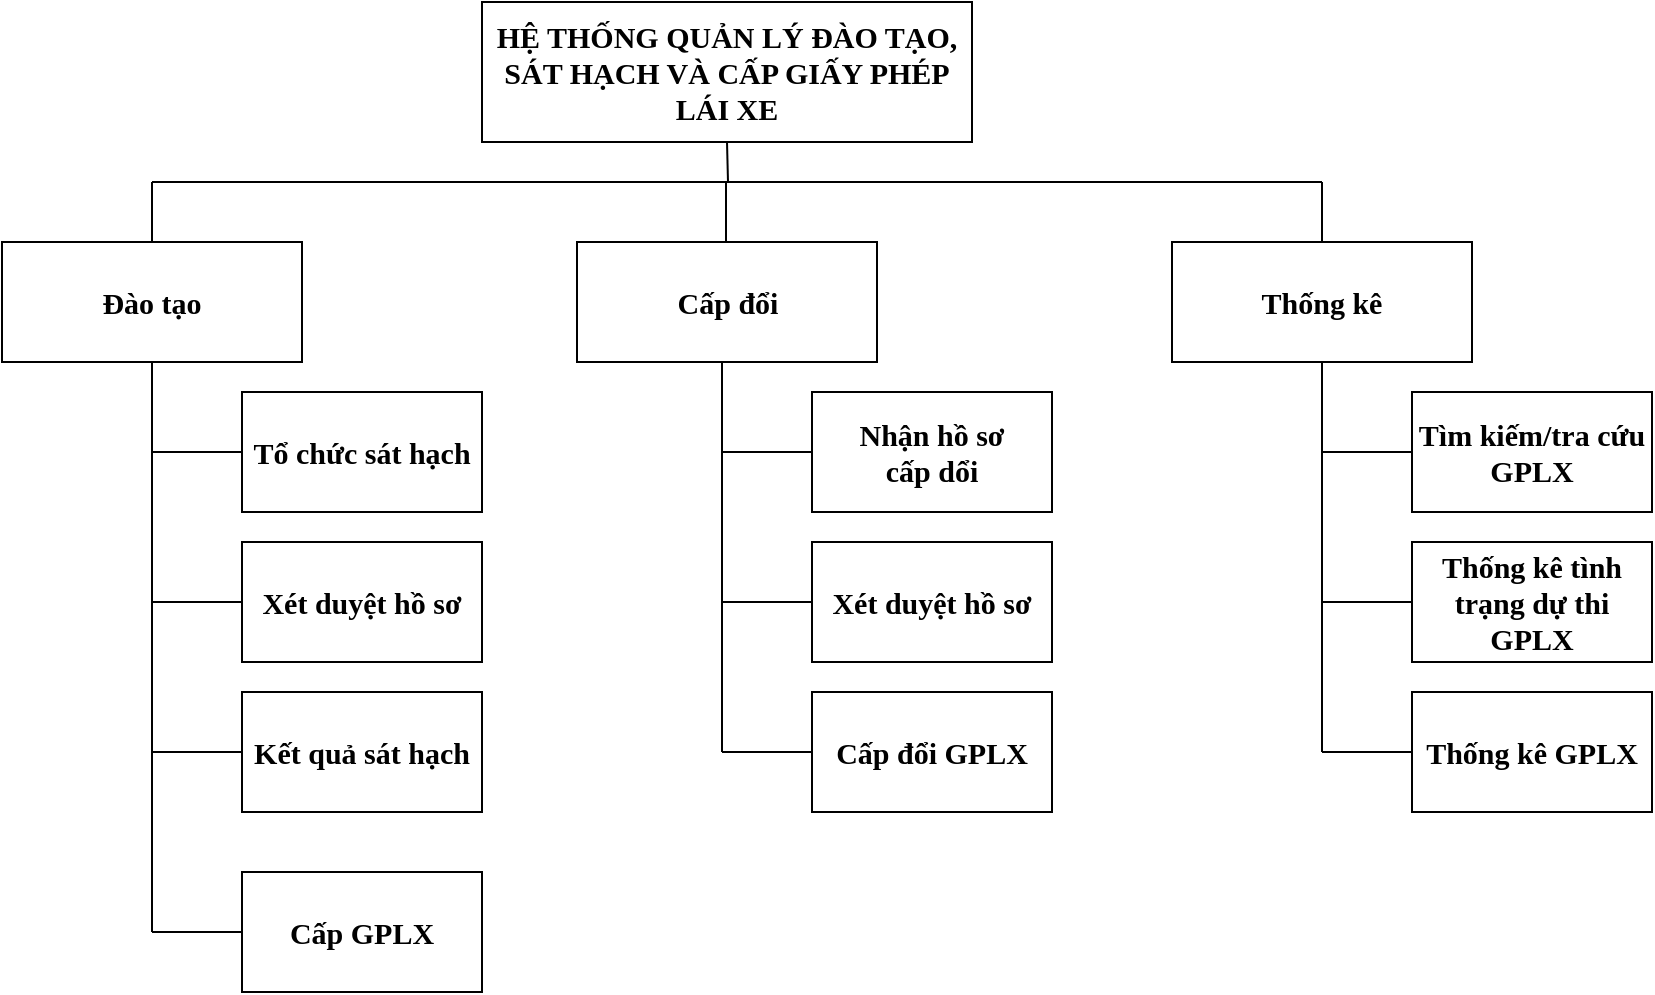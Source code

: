 <mxfile version="15.8.3" type="google"><diagram id="W8qV2XwjbVdihnd1E69C" name="Page-1"><mxGraphModel dx="1021" dy="462" grid="1" gridSize="15" guides="1" tooltips="1" connect="1" arrows="1" fold="1" page="1" pageScale="1" pageWidth="827" pageHeight="1169" math="0" shadow="0"><root><mxCell id="0"/><mxCell id="1" parent="0"/><mxCell id="uv3ZUAfslOtEgnqjgBQI-1" value="HỆ THỐNG QUẢN LÝ ĐÀO TẠO, SÁT HẠCH VÀ CẤP GIẤY PHÉP LÁI XE" style="rounded=0;whiteSpace=wrap;html=1;fontFamily=Times New Roman;fontSize=15;fontStyle=1" vertex="1" parent="1"><mxGeometry x="300" y="90" width="245" height="70" as="geometry"/></mxCell><mxCell id="uv3ZUAfslOtEgnqjgBQI-2" value="" style="endArrow=none;html=1;rounded=0;fontFamily=Times New Roman;fontSize=15;entryX=0.5;entryY=1;entryDx=0;entryDy=0;" edge="1" parent="1" target="uv3ZUAfslOtEgnqjgBQI-1"><mxGeometry width="50" height="50" relative="1" as="geometry"><mxPoint x="423" y="180" as="sourcePoint"/><mxPoint x="425" y="195" as="targetPoint"/></mxGeometry></mxCell><mxCell id="uv3ZUAfslOtEgnqjgBQI-3" value="" style="endArrow=none;html=1;rounded=0;fontFamily=Times New Roman;fontSize=15;" edge="1" parent="1"><mxGeometry width="50" height="50" relative="1" as="geometry"><mxPoint x="135" y="180" as="sourcePoint"/><mxPoint x="720" y="180" as="targetPoint"/></mxGeometry></mxCell><mxCell id="uv3ZUAfslOtEgnqjgBQI-4" value="" style="endArrow=none;html=1;rounded=0;fontFamily=Times New Roman;fontSize=15;" edge="1" parent="1"><mxGeometry width="50" height="50" relative="1" as="geometry"><mxPoint x="135" y="210" as="sourcePoint"/><mxPoint x="135" y="180" as="targetPoint"/></mxGeometry></mxCell><mxCell id="uv3ZUAfslOtEgnqjgBQI-5" value="" style="endArrow=none;html=1;rounded=0;fontFamily=Times New Roman;fontSize=15;" edge="1" parent="1"><mxGeometry width="50" height="50" relative="1" as="geometry"><mxPoint x="422" y="210" as="sourcePoint"/><mxPoint x="422" y="180" as="targetPoint"/></mxGeometry></mxCell><mxCell id="uv3ZUAfslOtEgnqjgBQI-6" value="" style="endArrow=none;html=1;rounded=0;fontFamily=Times New Roman;fontSize=15;" edge="1" parent="1"><mxGeometry width="50" height="50" relative="1" as="geometry"><mxPoint x="720" y="210" as="sourcePoint"/><mxPoint x="720" y="180" as="targetPoint"/></mxGeometry></mxCell><mxCell id="uv3ZUAfslOtEgnqjgBQI-7" value="Đào tạo" style="rounded=0;whiteSpace=wrap;html=1;fontFamily=Times New Roman;fontSize=15;fontStyle=1" vertex="1" parent="1"><mxGeometry x="60" y="210" width="150" height="60" as="geometry"/></mxCell><mxCell id="uv3ZUAfslOtEgnqjgBQI-12" value="" style="endArrow=none;html=1;rounded=0;fontFamily=Times New Roman;fontSize=15;entryX=0.5;entryY=1;entryDx=0;entryDy=0;" edge="1" parent="1" target="uv3ZUAfslOtEgnqjgBQI-7"><mxGeometry width="50" height="50" relative="1" as="geometry"><mxPoint x="135" y="555" as="sourcePoint"/><mxPoint x="425" y="345" as="targetPoint"/></mxGeometry></mxCell><mxCell id="uv3ZUAfslOtEgnqjgBQI-14" value="" style="endArrow=none;html=1;rounded=0;fontFamily=Times New Roman;fontSize=15;" edge="1" parent="1"><mxGeometry width="50" height="50" relative="1" as="geometry"><mxPoint x="135" y="315" as="sourcePoint"/><mxPoint x="180" y="315" as="targetPoint"/></mxGeometry></mxCell><mxCell id="uv3ZUAfslOtEgnqjgBQI-15" value="Tổ chức sát hạch" style="rounded=0;whiteSpace=wrap;html=1;fontFamily=Times New Roman;fontSize=15;fontStyle=1" vertex="1" parent="1"><mxGeometry x="180" y="285" width="120" height="60" as="geometry"/></mxCell><mxCell id="uv3ZUAfslOtEgnqjgBQI-16" value="" style="endArrow=none;html=1;rounded=0;fontFamily=Times New Roman;fontSize=15;" edge="1" parent="1"><mxGeometry width="50" height="50" relative="1" as="geometry"><mxPoint x="135" y="390" as="sourcePoint"/><mxPoint x="180" y="390" as="targetPoint"/></mxGeometry></mxCell><mxCell id="uv3ZUAfslOtEgnqjgBQI-17" value="Xét duyệt hồ sơ" style="rounded=0;whiteSpace=wrap;html=1;fontFamily=Times New Roman;fontSize=15;fontStyle=1" vertex="1" parent="1"><mxGeometry x="180" y="360" width="120" height="60" as="geometry"/></mxCell><mxCell id="uv3ZUAfslOtEgnqjgBQI-18" value="" style="endArrow=none;html=1;rounded=0;fontFamily=Times New Roman;fontSize=15;" edge="1" parent="1"><mxGeometry width="50" height="50" relative="1" as="geometry"><mxPoint x="135" y="465" as="sourcePoint"/><mxPoint x="180" y="465" as="targetPoint"/></mxGeometry></mxCell><mxCell id="uv3ZUAfslOtEgnqjgBQI-19" value="Kết quả sát hạch" style="rounded=0;whiteSpace=wrap;html=1;fontFamily=Times New Roman;fontSize=15;fontStyle=1" vertex="1" parent="1"><mxGeometry x="180" y="435" width="120" height="60" as="geometry"/></mxCell><mxCell id="uv3ZUAfslOtEgnqjgBQI-21" value="" style="endArrow=none;html=1;rounded=0;fontFamily=Times New Roman;fontSize=15;" edge="1" parent="1"><mxGeometry width="50" height="50" relative="1" as="geometry"><mxPoint x="135" y="555" as="sourcePoint"/><mxPoint x="180" y="555" as="targetPoint"/></mxGeometry></mxCell><mxCell id="uv3ZUAfslOtEgnqjgBQI-22" value="Cấp GPLX" style="rounded=0;whiteSpace=wrap;html=1;fontFamily=Times New Roman;fontSize=15;fontStyle=1" vertex="1" parent="1"><mxGeometry x="180" y="525" width="120" height="60" as="geometry"/></mxCell><mxCell id="uv3ZUAfslOtEgnqjgBQI-23" value="Cấp đổi" style="rounded=0;whiteSpace=wrap;html=1;fontFamily=Times New Roman;fontSize=15;fontStyle=1" vertex="1" parent="1"><mxGeometry x="347.5" y="210" width="150" height="60" as="geometry"/></mxCell><mxCell id="uv3ZUAfslOtEgnqjgBQI-24" value="" style="endArrow=none;html=1;rounded=0;fontFamily=Times New Roman;fontSize=15;entryX=0.5;entryY=1;entryDx=0;entryDy=0;" edge="1" parent="1"><mxGeometry width="50" height="50" relative="1" as="geometry"><mxPoint x="420" y="465" as="sourcePoint"/><mxPoint x="420" y="270" as="targetPoint"/></mxGeometry></mxCell><mxCell id="uv3ZUAfslOtEgnqjgBQI-25" value="" style="endArrow=none;html=1;rounded=0;fontFamily=Times New Roman;fontSize=15;" edge="1" parent="1"><mxGeometry width="50" height="50" relative="1" as="geometry"><mxPoint x="420" y="315" as="sourcePoint"/><mxPoint x="465" y="315" as="targetPoint"/></mxGeometry></mxCell><mxCell id="uv3ZUAfslOtEgnqjgBQI-26" value="Nhận hồ sơ &lt;br&gt;cấp dổi" style="rounded=0;whiteSpace=wrap;html=1;fontFamily=Times New Roman;fontSize=15;fontStyle=1" vertex="1" parent="1"><mxGeometry x="465" y="285" width="120" height="60" as="geometry"/></mxCell><mxCell id="uv3ZUAfslOtEgnqjgBQI-27" value="" style="endArrow=none;html=1;rounded=0;fontFamily=Times New Roman;fontSize=15;" edge="1" parent="1"><mxGeometry width="50" height="50" relative="1" as="geometry"><mxPoint x="420" y="390" as="sourcePoint"/><mxPoint x="465" y="390" as="targetPoint"/></mxGeometry></mxCell><mxCell id="uv3ZUAfslOtEgnqjgBQI-28" value="Xét duyệt hồ sơ" style="rounded=0;whiteSpace=wrap;html=1;fontFamily=Times New Roman;fontSize=15;fontStyle=1" vertex="1" parent="1"><mxGeometry x="465" y="360" width="120" height="60" as="geometry"/></mxCell><mxCell id="uv3ZUAfslOtEgnqjgBQI-29" value="" style="endArrow=none;html=1;rounded=0;fontFamily=Times New Roman;fontSize=15;" edge="1" parent="1"><mxGeometry width="50" height="50" relative="1" as="geometry"><mxPoint x="420" y="465" as="sourcePoint"/><mxPoint x="465" y="465" as="targetPoint"/></mxGeometry></mxCell><mxCell id="uv3ZUAfslOtEgnqjgBQI-30" value="Cấp đổi GPLX" style="rounded=0;whiteSpace=wrap;html=1;fontFamily=Times New Roman;fontSize=15;fontStyle=1" vertex="1" parent="1"><mxGeometry x="465" y="435" width="120" height="60" as="geometry"/></mxCell><mxCell id="uv3ZUAfslOtEgnqjgBQI-33" value="Thống kê" style="rounded=0;whiteSpace=wrap;html=1;fontFamily=Times New Roman;fontSize=15;fontStyle=1" vertex="1" parent="1"><mxGeometry x="645" y="210" width="150" height="60" as="geometry"/></mxCell><mxCell id="uv3ZUAfslOtEgnqjgBQI-34" value="" style="endArrow=none;html=1;rounded=0;fontFamily=Times New Roman;fontSize=15;entryX=0.5;entryY=1;entryDx=0;entryDy=0;" edge="1" parent="1"><mxGeometry width="50" height="50" relative="1" as="geometry"><mxPoint x="720" y="465" as="sourcePoint"/><mxPoint x="720" y="270.0" as="targetPoint"/></mxGeometry></mxCell><mxCell id="uv3ZUAfslOtEgnqjgBQI-35" value="" style="endArrow=none;html=1;rounded=0;fontFamily=Times New Roman;fontSize=15;" edge="1" parent="1"><mxGeometry width="50" height="50" relative="1" as="geometry"><mxPoint x="720" y="315.0" as="sourcePoint"/><mxPoint x="765" y="315.0" as="targetPoint"/></mxGeometry></mxCell><mxCell id="uv3ZUAfslOtEgnqjgBQI-36" value="Tìm kiếm/tra cứu&lt;br&gt;GPLX" style="rounded=0;whiteSpace=wrap;html=1;fontFamily=Times New Roman;fontSize=15;fontStyle=1" vertex="1" parent="1"><mxGeometry x="765" y="285" width="120" height="60" as="geometry"/></mxCell><mxCell id="uv3ZUAfslOtEgnqjgBQI-37" value="" style="endArrow=none;html=1;rounded=0;fontFamily=Times New Roman;fontSize=15;" edge="1" parent="1"><mxGeometry width="50" height="50" relative="1" as="geometry"><mxPoint x="720" y="390.0" as="sourcePoint"/><mxPoint x="765" y="390.0" as="targetPoint"/></mxGeometry></mxCell><mxCell id="uv3ZUAfslOtEgnqjgBQI-38" value="Thống kê tình trạng dự thi GPLX" style="rounded=0;whiteSpace=wrap;html=1;fontFamily=Times New Roman;fontSize=15;fontStyle=1" vertex="1" parent="1"><mxGeometry x="765" y="360" width="120" height="60" as="geometry"/></mxCell><mxCell id="uv3ZUAfslOtEgnqjgBQI-39" value="" style="endArrow=none;html=1;rounded=0;fontFamily=Times New Roman;fontSize=15;" edge="1" parent="1"><mxGeometry width="50" height="50" relative="1" as="geometry"><mxPoint x="720" y="465" as="sourcePoint"/><mxPoint x="765" y="465" as="targetPoint"/></mxGeometry></mxCell><mxCell id="uv3ZUAfslOtEgnqjgBQI-40" value="Thống kê GPLX" style="rounded=0;whiteSpace=wrap;html=1;fontFamily=Times New Roman;fontSize=15;fontStyle=1" vertex="1" parent="1"><mxGeometry x="765" y="435" width="120" height="60" as="geometry"/></mxCell></root></mxGraphModel></diagram></mxfile>